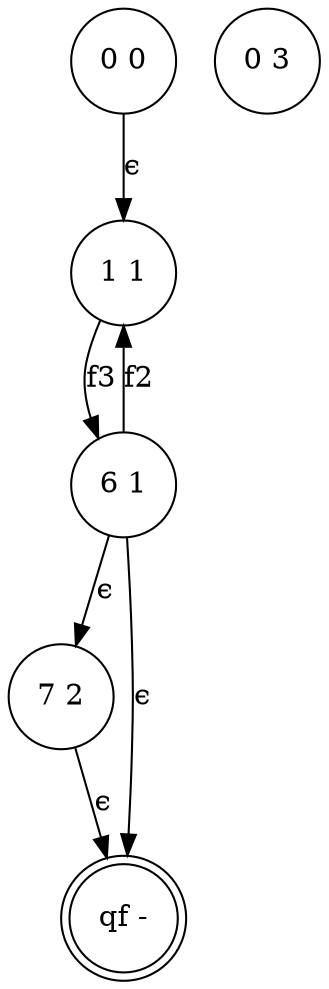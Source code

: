 digraph 2 {
	"1 1" [shape=circle]
	"6 1" [shape=circle]
	"7 2" [shape=circle]
	"qf -" [shape=doublecircle]
	"0 0" [shape=circle]
	"0 3" [shape=circle]
	"0 0" -> "1 1" [label="ϵ"]
	"1 1" -> "6 1" [label=f3]
	"6 1" -> "7 2" [label="ϵ"]
	"6 1" -> "1 1" [label=f2]
	"6 1" -> "qf -" [label="ϵ"]
	"7 2" -> "qf -" [label="ϵ"]
}
